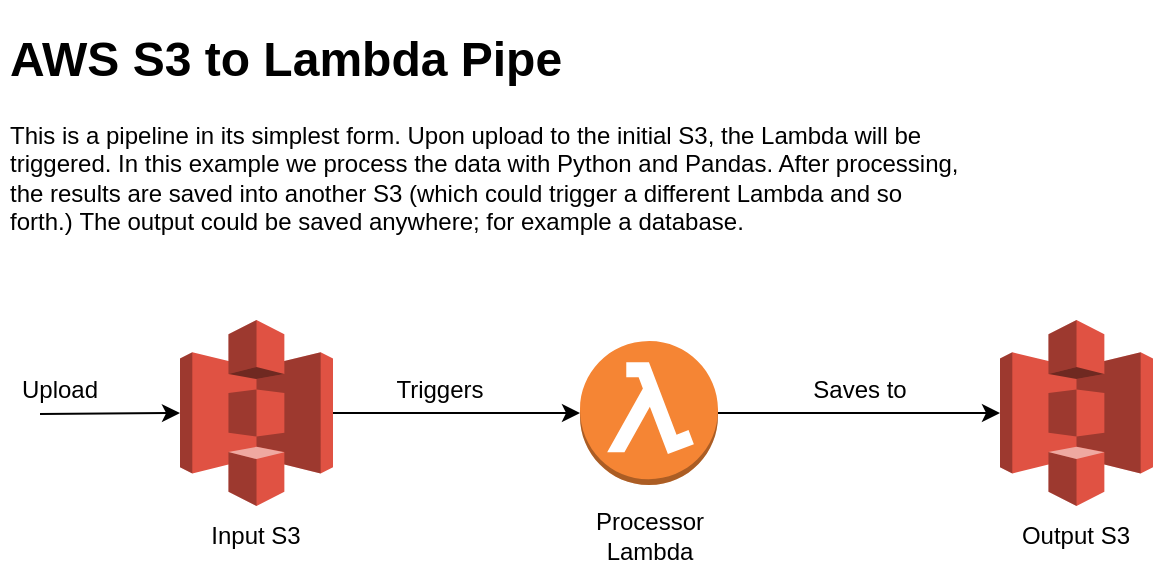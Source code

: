 <mxfile version="20.5.3" type="device"><diagram id="1ttxjlG-_lFDIq7XqHX_" name="Page-1"><mxGraphModel dx="647" dy="680" grid="1" gridSize="10" guides="1" tooltips="1" connect="1" arrows="1" fold="1" page="1" pageScale="1" pageWidth="850" pageHeight="1100" math="0" shadow="0"><root><mxCell id="0"/><mxCell id="1" parent="0"/><mxCell id="-6NavN10POE66IUOovht-6" style="edgeStyle=orthogonalEdgeStyle;rounded=0;orthogonalLoop=1;jettySize=auto;html=1;entryX=0;entryY=0.5;entryDx=0;entryDy=0;entryPerimeter=0;" edge="1" parent="1" source="-6NavN10POE66IUOovht-2" target="-6NavN10POE66IUOovht-4"><mxGeometry relative="1" as="geometry"/></mxCell><mxCell id="-6NavN10POE66IUOovht-2" value="" style="outlineConnect=0;dashed=0;verticalLabelPosition=bottom;verticalAlign=top;align=center;html=1;shape=mxgraph.aws3.s3;fillColor=#E05243;gradientColor=none;" vertex="1" parent="1"><mxGeometry x="110" y="290" width="76.5" height="93" as="geometry"/></mxCell><mxCell id="-6NavN10POE66IUOovht-3" value="" style="outlineConnect=0;dashed=0;verticalLabelPosition=bottom;verticalAlign=top;align=center;html=1;shape=mxgraph.aws3.s3;fillColor=#E05243;gradientColor=none;" vertex="1" parent="1"><mxGeometry x="520" y="290" width="76.5" height="93" as="geometry"/></mxCell><mxCell id="-6NavN10POE66IUOovht-7" style="edgeStyle=orthogonalEdgeStyle;rounded=0;orthogonalLoop=1;jettySize=auto;html=1;entryX=0;entryY=0.5;entryDx=0;entryDy=0;entryPerimeter=0;" edge="1" parent="1" source="-6NavN10POE66IUOovht-4" target="-6NavN10POE66IUOovht-3"><mxGeometry relative="1" as="geometry"/></mxCell><mxCell id="-6NavN10POE66IUOovht-4" value="" style="outlineConnect=0;dashed=0;verticalLabelPosition=bottom;verticalAlign=top;align=center;html=1;shape=mxgraph.aws3.lambda_function;fillColor=#F58534;gradientColor=none;" vertex="1" parent="1"><mxGeometry x="310" y="300.5" width="69" height="72" as="geometry"/></mxCell><mxCell id="-6NavN10POE66IUOovht-5" value="&lt;h1&gt;AWS S3 to Lambda Pipe&lt;/h1&gt;&lt;p&gt;This is a pipeline in its simplest form. Upon upload to the initial S3, the Lambda will be triggered. In this example we process the data with Python and Pandas. After processing, the results are saved into another S3 (which could trigger a different Lambda and so forth.)&amp;nbsp;&lt;span style=&quot;background-color: initial;&quot;&gt;The output could be saved anywhere; for example a database.&lt;/span&gt;&lt;/p&gt;" style="text;html=1;strokeColor=none;fillColor=none;spacing=5;spacingTop=-20;whiteSpace=wrap;overflow=hidden;rounded=0;" vertex="1" parent="1"><mxGeometry x="20" y="140" width="490" height="120" as="geometry"/></mxCell><mxCell id="-6NavN10POE66IUOovht-8" value="Input S3" style="text;html=1;strokeColor=none;fillColor=none;align=center;verticalAlign=middle;whiteSpace=wrap;rounded=0;" vertex="1" parent="1"><mxGeometry x="118.25" y="383" width="60" height="30" as="geometry"/></mxCell><mxCell id="-6NavN10POE66IUOovht-9" value="Triggers&lt;span style=&quot;color: rgba(0, 0, 0, 0); font-family: monospace; font-size: 0px; text-align: start;&quot;&gt;%3CmxGraphModel%3E%3Croot%3E%3CmxCell%20id%3D%220%22%2F%3E%3CmxCell%20id%3D%221%22%20parent%3D%220%22%2F%3E%3CmxCell%20id%3D%222%22%20value%3D%22%22%20style%3D%22outlineConnect%3D0%3Bdashed%3D0%3BverticalLabelPosition%3Dbottom%3BverticalAlign%3Dtop%3Balign%3Dcenter%3Bhtml%3D1%3Bshape%3Dmxgraph.aws3.s3%3BfillColor%3D%23E05243%3BgradientColor%3Dnone%3B%22%20vertex%3D%221%22%20parent%3D%221%22%3E%3CmxGeometry%20x%3D%22300%22%20y%3D%22310%22%20width%3D%2276.5%22%20height%3D%2293%22%20as%3D%22geometry%22%2F%3E%3C%2FmxCell%3E%3C%2Froot%3E%3C%2FmxGraphModel%3E&lt;/span&gt;&lt;span style=&quot;color: rgba(0, 0, 0, 0); font-family: monospace; font-size: 0px; text-align: start;&quot;&gt;%3CmxGraphModel%3E%3Croot%3E%3CmxCell%20id%3D%220%22%2F%3E%3CmxCell%20id%3D%221%22%20parent%3D%220%22%2F%3E%3CmxCell%20id%3D%222%22%20value%3D%22%22%20style%3D%22outlineConnect%3D0%3Bdashed%3D0%3BverticalLabelPosition%3Dbottom%3BverticalAlign%3Dtop%3Balign%3Dcenter%3Bhtml%3D1%3Bshape%3Dmxgraph.aws3.s3%3BfillColor%3D%23E05243%3BgradientColor%3Dnone%3B%22%20vertex%3D%221%22%20parent%3D%221%22%3E%3CmxGeometry%20x%3D%22300%22%20y%3D%22310%22%20width%3D%2276.5%22%20height%3D%2293%22%20as%3D%22geometry%22%2F%3E%3C%2FmxCell%3E%3C%2Froot%3E%3C%2FmxGraphModel%3E&lt;/span&gt;" style="text;html=1;strokeColor=none;fillColor=none;align=center;verticalAlign=middle;whiteSpace=wrap;rounded=0;" vertex="1" parent="1"><mxGeometry x="210" y="310" width="60" height="30" as="geometry"/></mxCell><mxCell id="-6NavN10POE66IUOovht-10" value="Output S3" style="text;html=1;strokeColor=none;fillColor=none;align=center;verticalAlign=middle;whiteSpace=wrap;rounded=0;" vertex="1" parent="1"><mxGeometry x="528.25" y="383" width="60" height="30" as="geometry"/></mxCell><mxCell id="-6NavN10POE66IUOovht-11" value="Processor Lambda" style="text;html=1;strokeColor=none;fillColor=none;align=center;verticalAlign=middle;whiteSpace=wrap;rounded=0;" vertex="1" parent="1"><mxGeometry x="314.5" y="383" width="60" height="30" as="geometry"/></mxCell><mxCell id="-6NavN10POE66IUOovht-12" value="Saves to" style="text;html=1;strokeColor=none;fillColor=none;align=center;verticalAlign=middle;whiteSpace=wrap;rounded=0;" vertex="1" parent="1"><mxGeometry x="420" y="310" width="60" height="30" as="geometry"/></mxCell><mxCell id="-6NavN10POE66IUOovht-13" value="" style="endArrow=classic;html=1;rounded=0;entryX=0;entryY=0.5;entryDx=0;entryDy=0;entryPerimeter=0;" edge="1" parent="1" target="-6NavN10POE66IUOovht-2"><mxGeometry width="50" height="50" relative="1" as="geometry"><mxPoint x="40" y="337" as="sourcePoint"/><mxPoint x="320" y="330" as="targetPoint"/></mxGeometry></mxCell><mxCell id="-6NavN10POE66IUOovht-14" value="Upload" style="text;html=1;strokeColor=none;fillColor=none;align=center;verticalAlign=middle;whiteSpace=wrap;rounded=0;" vertex="1" parent="1"><mxGeometry x="20" y="310" width="60" height="30" as="geometry"/></mxCell></root></mxGraphModel></diagram></mxfile>